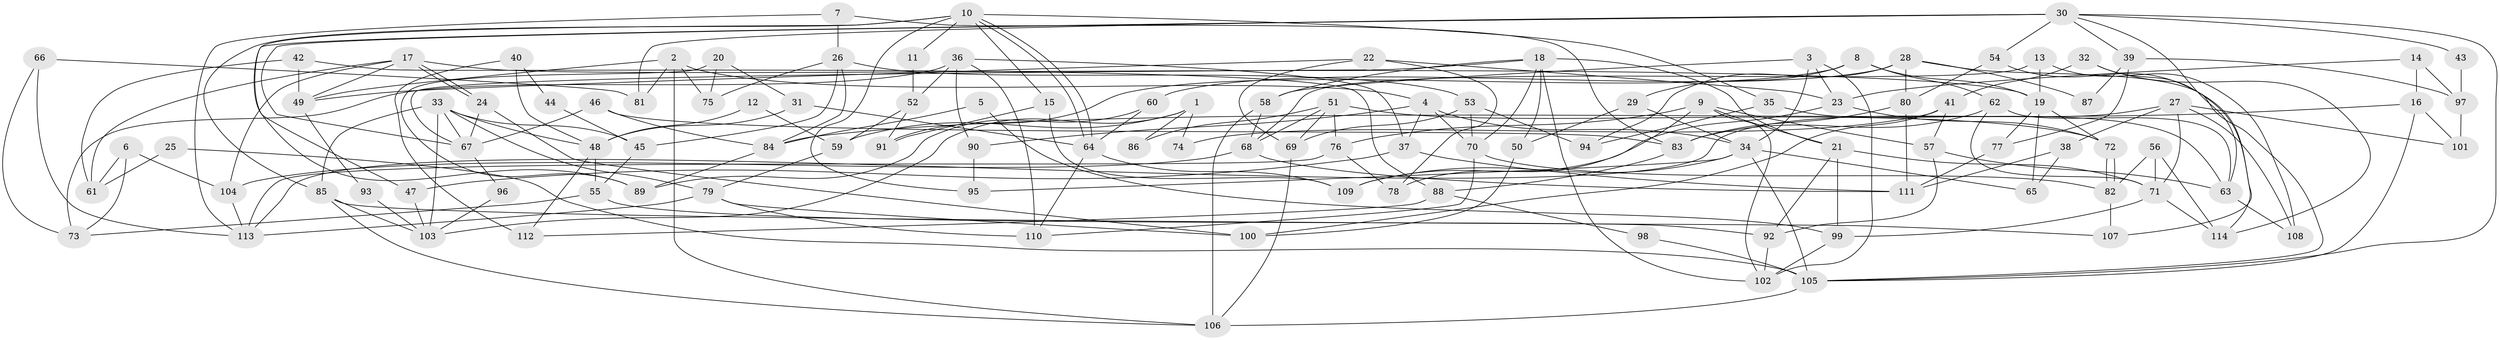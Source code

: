 // Generated by graph-tools (version 1.1) at 2025/15/03/09/25 04:15:01]
// undirected, 114 vertices, 228 edges
graph export_dot {
graph [start="1"]
  node [color=gray90,style=filled];
  1;
  2;
  3;
  4;
  5;
  6;
  7;
  8;
  9;
  10;
  11;
  12;
  13;
  14;
  15;
  16;
  17;
  18;
  19;
  20;
  21;
  22;
  23;
  24;
  25;
  26;
  27;
  28;
  29;
  30;
  31;
  32;
  33;
  34;
  35;
  36;
  37;
  38;
  39;
  40;
  41;
  42;
  43;
  44;
  45;
  46;
  47;
  48;
  49;
  50;
  51;
  52;
  53;
  54;
  55;
  56;
  57;
  58;
  59;
  60;
  61;
  62;
  63;
  64;
  65;
  66;
  67;
  68;
  69;
  70;
  71;
  72;
  73;
  74;
  75;
  76;
  77;
  78;
  79;
  80;
  81;
  82;
  83;
  84;
  85;
  86;
  87;
  88;
  89;
  90;
  91;
  92;
  93;
  94;
  95;
  96;
  97;
  98;
  99;
  100;
  101;
  102;
  103;
  104;
  105;
  106;
  107;
  108;
  109;
  110;
  111;
  112;
  113;
  114;
  1 -- 59;
  1 -- 103;
  1 -- 74;
  1 -- 86;
  2 -- 106;
  2 -- 4;
  2 -- 49;
  2 -- 75;
  2 -- 81;
  3 -- 23;
  3 -- 102;
  3 -- 34;
  3 -- 58;
  4 -- 90;
  4 -- 70;
  4 -- 34;
  4 -- 37;
  5 -- 99;
  5 -- 84;
  6 -- 73;
  6 -- 104;
  6 -- 61;
  7 -- 113;
  7 -- 83;
  7 -- 26;
  8 -- 19;
  8 -- 62;
  8 -- 29;
  8 -- 91;
  9 -- 76;
  9 -- 21;
  9 -- 57;
  9 -- 78;
  9 -- 102;
  10 -- 85;
  10 -- 64;
  10 -- 64;
  10 -- 11;
  10 -- 15;
  10 -- 35;
  10 -- 89;
  10 -- 95;
  11 -- 52;
  12 -- 59;
  12 -- 48;
  13 -- 19;
  13 -- 108;
  13 -- 68;
  14 -- 23;
  14 -- 16;
  14 -- 97;
  15 -- 109;
  15 -- 91;
  16 -- 105;
  16 -- 84;
  16 -- 101;
  17 -- 24;
  17 -- 24;
  17 -- 49;
  17 -- 19;
  17 -- 61;
  17 -- 104;
  18 -- 102;
  18 -- 67;
  18 -- 21;
  18 -- 50;
  18 -- 58;
  18 -- 70;
  19 -- 72;
  19 -- 65;
  19 -- 77;
  20 -- 75;
  20 -- 89;
  20 -- 31;
  21 -- 71;
  21 -- 92;
  21 -- 99;
  22 -- 69;
  22 -- 23;
  22 -- 49;
  22 -- 78;
  23 -- 72;
  23 -- 109;
  24 -- 67;
  24 -- 100;
  25 -- 105;
  25 -- 61;
  26 -- 84;
  26 -- 45;
  26 -- 53;
  26 -- 75;
  27 -- 101;
  27 -- 113;
  27 -- 38;
  27 -- 71;
  27 -- 108;
  28 -- 105;
  28 -- 94;
  28 -- 60;
  28 -- 80;
  28 -- 87;
  29 -- 34;
  29 -- 50;
  30 -- 105;
  30 -- 47;
  30 -- 39;
  30 -- 43;
  30 -- 54;
  30 -- 63;
  30 -- 67;
  30 -- 81;
  31 -- 48;
  31 -- 64;
  32 -- 41;
  32 -- 114;
  32 -- 107;
  33 -- 45;
  33 -- 79;
  33 -- 48;
  33 -- 67;
  33 -- 85;
  33 -- 103;
  34 -- 65;
  34 -- 95;
  34 -- 105;
  34 -- 109;
  35 -- 63;
  35 -- 94;
  36 -- 37;
  36 -- 110;
  36 -- 52;
  36 -- 73;
  36 -- 90;
  37 -- 111;
  37 -- 47;
  38 -- 65;
  38 -- 111;
  39 -- 77;
  39 -- 87;
  39 -- 97;
  40 -- 112;
  40 -- 48;
  40 -- 44;
  41 -- 100;
  41 -- 57;
  41 -- 74;
  42 -- 49;
  42 -- 61;
  42 -- 88;
  43 -- 97;
  44 -- 45;
  45 -- 55;
  46 -- 83;
  46 -- 67;
  46 -- 84;
  47 -- 103;
  48 -- 55;
  48 -- 112;
  49 -- 93;
  50 -- 100;
  51 -- 76;
  51 -- 68;
  51 -- 69;
  51 -- 72;
  51 -- 86;
  52 -- 91;
  52 -- 59;
  53 -- 70;
  53 -- 69;
  53 -- 94;
  54 -- 80;
  54 -- 114;
  55 -- 73;
  55 -- 92;
  56 -- 82;
  56 -- 114;
  56 -- 71;
  57 -- 92;
  57 -- 63;
  58 -- 68;
  58 -- 106;
  59 -- 79;
  60 -- 64;
  60 -- 89;
  62 -- 63;
  62 -- 71;
  62 -- 83;
  63 -- 108;
  64 -- 109;
  64 -- 110;
  66 -- 81;
  66 -- 113;
  66 -- 73;
  67 -- 96;
  68 -- 104;
  68 -- 111;
  69 -- 106;
  70 -- 82;
  70 -- 110;
  71 -- 99;
  71 -- 114;
  72 -- 82;
  72 -- 82;
  76 -- 113;
  76 -- 78;
  77 -- 111;
  79 -- 110;
  79 -- 100;
  79 -- 113;
  80 -- 111;
  80 -- 83;
  82 -- 107;
  83 -- 88;
  84 -- 89;
  85 -- 106;
  85 -- 103;
  85 -- 107;
  88 -- 98;
  88 -- 112;
  90 -- 95;
  92 -- 102;
  93 -- 103;
  96 -- 103;
  97 -- 101;
  98 -- 105;
  99 -- 102;
  104 -- 113;
  105 -- 106;
}
